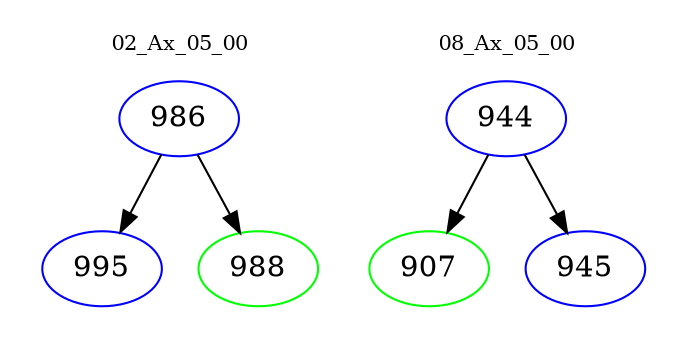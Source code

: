 digraph{
subgraph cluster_0 {
color = white
label = "02_Ax_05_00";
fontsize=10;
T0_986 [label="986", color="blue"]
T0_986 -> T0_995 [color="black"]
T0_995 [label="995", color="blue"]
T0_986 -> T0_988 [color="black"]
T0_988 [label="988", color="green"]
}
subgraph cluster_1 {
color = white
label = "08_Ax_05_00";
fontsize=10;
T1_944 [label="944", color="blue"]
T1_944 -> T1_907 [color="black"]
T1_907 [label="907", color="green"]
T1_944 -> T1_945 [color="black"]
T1_945 [label="945", color="blue"]
}
}
